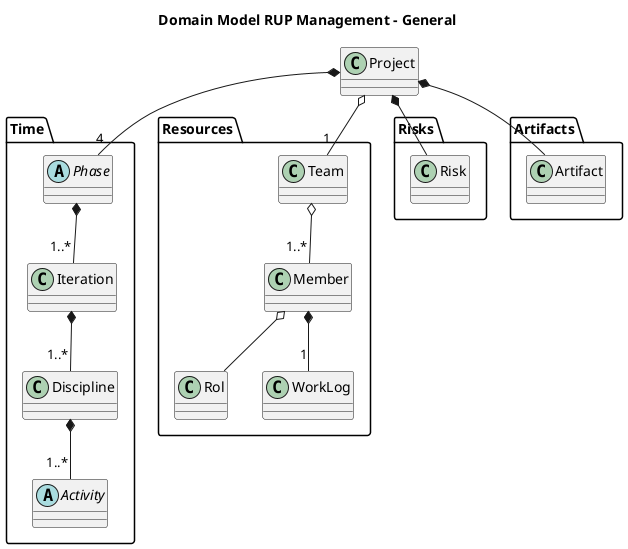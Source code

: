 @startuml

top to bottom direction
title Domain Model RUP Management - General

Class Project
Abstract Class Time.Phase
Class Time.Iteration
Class Time.Discipline
Class Resources.Rol
Class Resources.Team
Class Risks.Risk
Class Artifacts.Artifact

Abstract Class Time.Activity
Class Resources.Member

Project *-- Risks.Risk
Project o-- "1" Resources.Team
Project *-- Artifacts.Artifact
Project *-- "4" Time.Phase
Time.Phase *-- "1..*" Time.Iteration 
Time.Iteration *-- "1..*" Time.Discipline  
Time.Discipline *-- "1..*" Time.Activity
Resources.Team o-- "1..*" Resources.Member
Resources.Member *-- "1" Resources.WorkLog
'Time.Activity o-- Resources.Rol
Resources.Member o-- Resources.Rol

@enduml